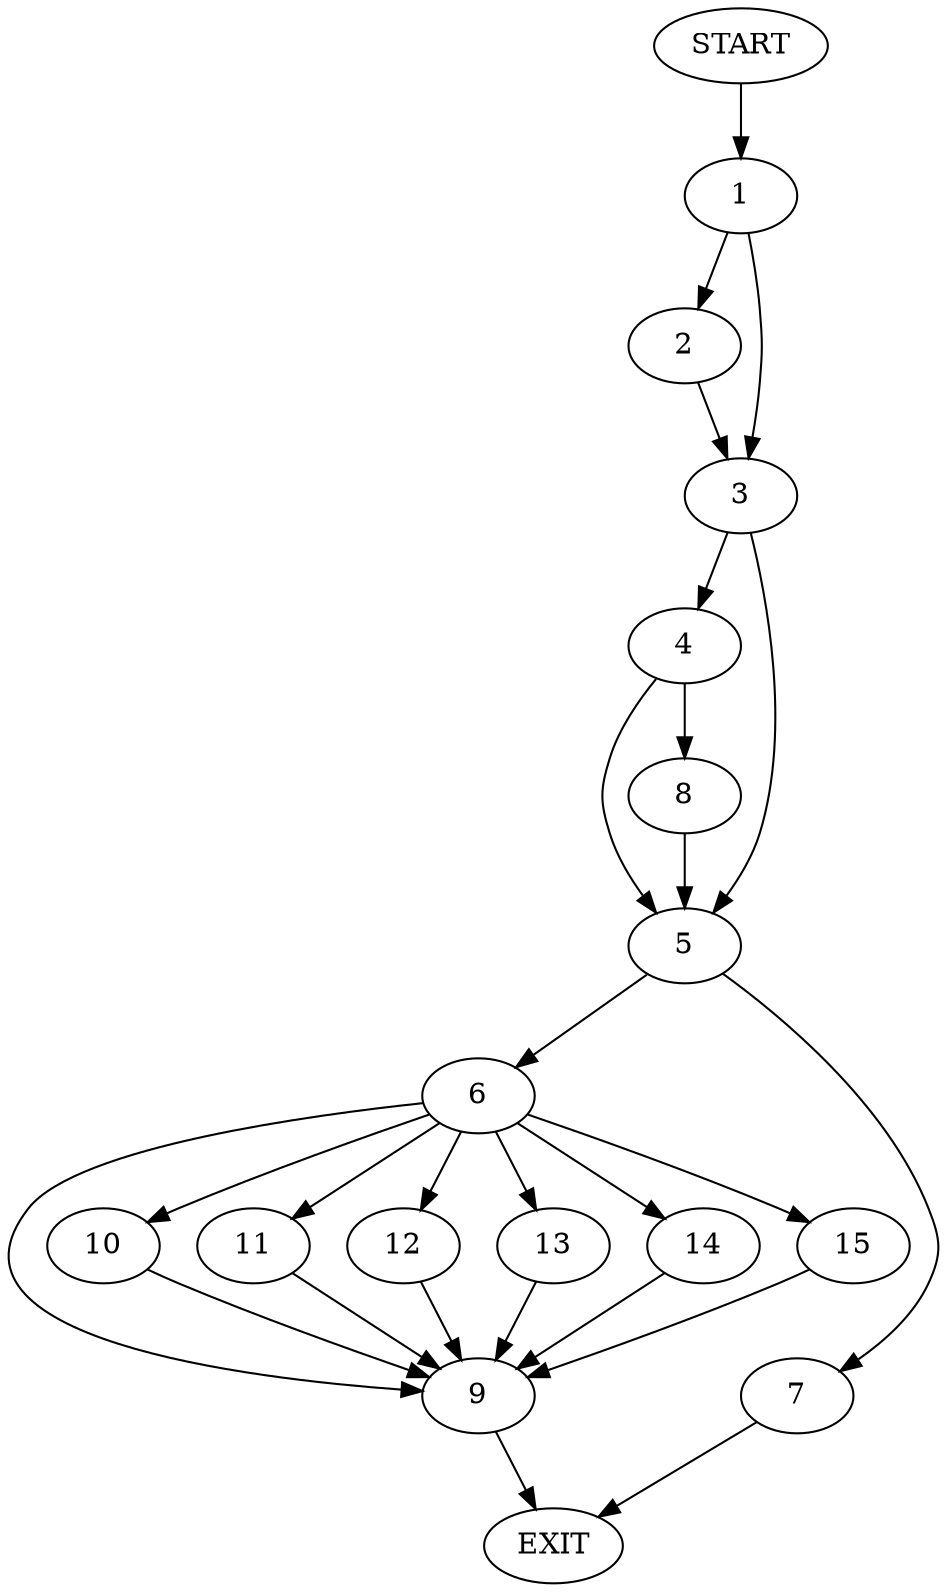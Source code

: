 digraph {
0 [label="START"]
16 [label="EXIT"]
0 -> 1
1 -> 2
1 -> 3
2 -> 3
3 -> 4
3 -> 5
5 -> 6
5 -> 7
4 -> 8
4 -> 5
8 -> 5
6 -> 9
6 -> 10
6 -> 11
6 -> 12
6 -> 13
6 -> 14
6 -> 15
7 -> 16
9 -> 16
13 -> 9
10 -> 9
12 -> 9
11 -> 9
14 -> 9
15 -> 9
}
